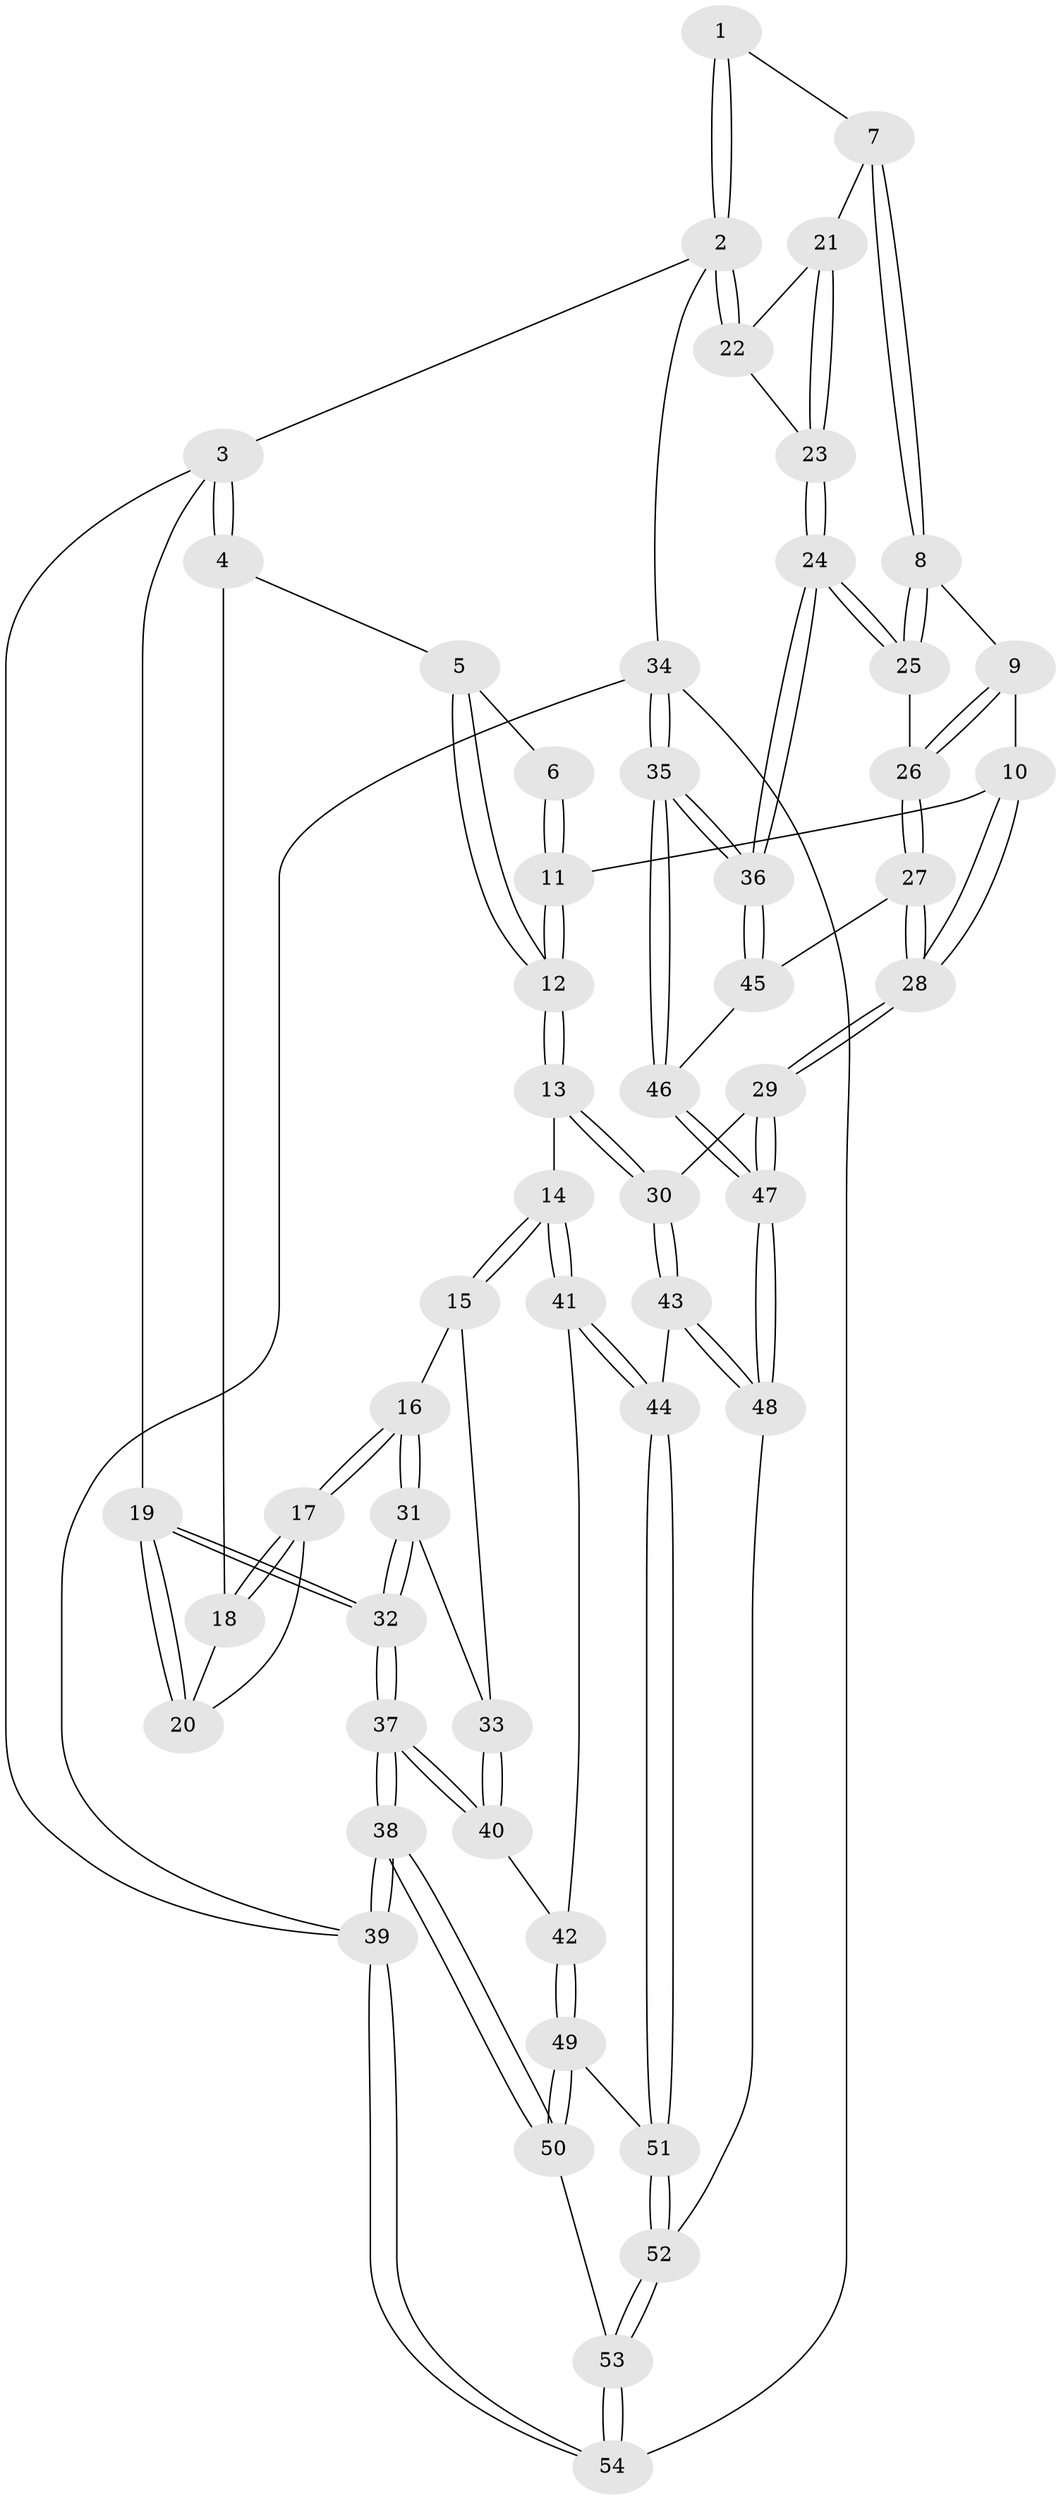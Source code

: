 // Generated by graph-tools (version 1.1) at 2025/03/03/09/25 03:03:12]
// undirected, 54 vertices, 132 edges
graph export_dot {
graph [start="1"]
  node [color=gray90,style=filled];
  1 [pos="+0.6588554573146125+0"];
  2 [pos="+1+0"];
  3 [pos="+0+0"];
  4 [pos="+0.18298215815653238+0"];
  5 [pos="+0.22097254992635126+0"];
  6 [pos="+0.27824780402961424+0"];
  7 [pos="+0.7201160560973867+0.1388532780181435"];
  8 [pos="+0.7131913747125376+0.16210707336003952"];
  9 [pos="+0.6910040132590698+0.19851081178275823"];
  10 [pos="+0.5982657456339134+0.27243401063318906"];
  11 [pos="+0.5521514520427561+0.2879640486163428"];
  12 [pos="+0.42506361552633565+0.37335044190390543"];
  13 [pos="+0.3887385000219958+0.42964946190481035"];
  14 [pos="+0.36847110698183777+0.4412538064678086"];
  15 [pos="+0.2578980421897552+0.4200626191600573"];
  16 [pos="+0.23129879531885467+0.3987459409358634"];
  17 [pos="+0.21916914314949795+0.3801150977948105"];
  18 [pos="+0.17076344192562393+0.10745058529287005"];
  19 [pos="+0+0.331606503721286"];
  20 [pos="+0.03110760429345845+0.306373822748831"];
  21 [pos="+0.7915313820811659+0.1422386385705238"];
  22 [pos="+1+0"];
  23 [pos="+1+0.3335009650694051"];
  24 [pos="+1+0.45145959386357837"];
  25 [pos="+1+0.44970426184360734"];
  26 [pos="+0.8375293321832665+0.49173167262485373"];
  27 [pos="+0.7628026387711139+0.5475564127848391"];
  28 [pos="+0.7221574095281622+0.565022254718416"];
  29 [pos="+0.7085290113946439+0.5778419136268501"];
  30 [pos="+0.6637062214186561+0.5913771395920603"];
  31 [pos="+0+0.4729656623364067"];
  32 [pos="+0+0.46387390931588063"];
  33 [pos="+0.13124683243575191+0.5694411675182427"];
  34 [pos="+1+1"];
  35 [pos="+1+1"];
  36 [pos="+1+1"];
  37 [pos="+0+0.9260435935676538"];
  38 [pos="+0+1"];
  39 [pos="+0+1"];
  40 [pos="+0.1209107829501736+0.6759816704822093"];
  41 [pos="+0.3652655782947417+0.5171763749691508"];
  42 [pos="+0.266730632946528+0.7111002717522872"];
  43 [pos="+0.5974743573187006+0.688354477665816"];
  44 [pos="+0.491096139369009+0.7301641993167215"];
  45 [pos="+0.8021180226730794+0.5913215491477118"];
  46 [pos="+1+1"];
  47 [pos="+0.8510587160292694+0.9067813925926143"];
  48 [pos="+0.6691358273507048+0.8374352460772928"];
  49 [pos="+0.299985611230378+0.7818741005654869"];
  50 [pos="+0.12807689247800674+0.9256080164031849"];
  51 [pos="+0.42310852552642336+0.8432288702547164"];
  52 [pos="+0.45224563702580756+0.9318437722619479"];
  53 [pos="+0.45137189557964413+0.948165151757922"];
  54 [pos="+0.47450823411069476+1"];
  1 -- 2;
  1 -- 2;
  1 -- 7;
  2 -- 3;
  2 -- 22;
  2 -- 22;
  2 -- 34;
  3 -- 4;
  3 -- 4;
  3 -- 19;
  3 -- 39;
  4 -- 5;
  4 -- 18;
  5 -- 6;
  5 -- 12;
  5 -- 12;
  6 -- 11;
  6 -- 11;
  7 -- 8;
  7 -- 8;
  7 -- 21;
  8 -- 9;
  8 -- 25;
  8 -- 25;
  9 -- 10;
  9 -- 26;
  9 -- 26;
  10 -- 11;
  10 -- 28;
  10 -- 28;
  11 -- 12;
  11 -- 12;
  12 -- 13;
  12 -- 13;
  13 -- 14;
  13 -- 30;
  13 -- 30;
  14 -- 15;
  14 -- 15;
  14 -- 41;
  14 -- 41;
  15 -- 16;
  15 -- 33;
  16 -- 17;
  16 -- 17;
  16 -- 31;
  16 -- 31;
  17 -- 18;
  17 -- 18;
  17 -- 20;
  18 -- 20;
  19 -- 20;
  19 -- 20;
  19 -- 32;
  19 -- 32;
  21 -- 22;
  21 -- 23;
  21 -- 23;
  22 -- 23;
  23 -- 24;
  23 -- 24;
  24 -- 25;
  24 -- 25;
  24 -- 36;
  24 -- 36;
  25 -- 26;
  26 -- 27;
  26 -- 27;
  27 -- 28;
  27 -- 28;
  27 -- 45;
  28 -- 29;
  28 -- 29;
  29 -- 30;
  29 -- 47;
  29 -- 47;
  30 -- 43;
  30 -- 43;
  31 -- 32;
  31 -- 32;
  31 -- 33;
  32 -- 37;
  32 -- 37;
  33 -- 40;
  33 -- 40;
  34 -- 35;
  34 -- 35;
  34 -- 54;
  34 -- 39;
  35 -- 36;
  35 -- 36;
  35 -- 46;
  35 -- 46;
  36 -- 45;
  36 -- 45;
  37 -- 38;
  37 -- 38;
  37 -- 40;
  37 -- 40;
  38 -- 39;
  38 -- 39;
  38 -- 50;
  38 -- 50;
  39 -- 54;
  39 -- 54;
  40 -- 42;
  41 -- 42;
  41 -- 44;
  41 -- 44;
  42 -- 49;
  42 -- 49;
  43 -- 44;
  43 -- 48;
  43 -- 48;
  44 -- 51;
  44 -- 51;
  45 -- 46;
  46 -- 47;
  46 -- 47;
  47 -- 48;
  47 -- 48;
  48 -- 52;
  49 -- 50;
  49 -- 50;
  49 -- 51;
  50 -- 53;
  51 -- 52;
  51 -- 52;
  52 -- 53;
  52 -- 53;
  53 -- 54;
  53 -- 54;
}
